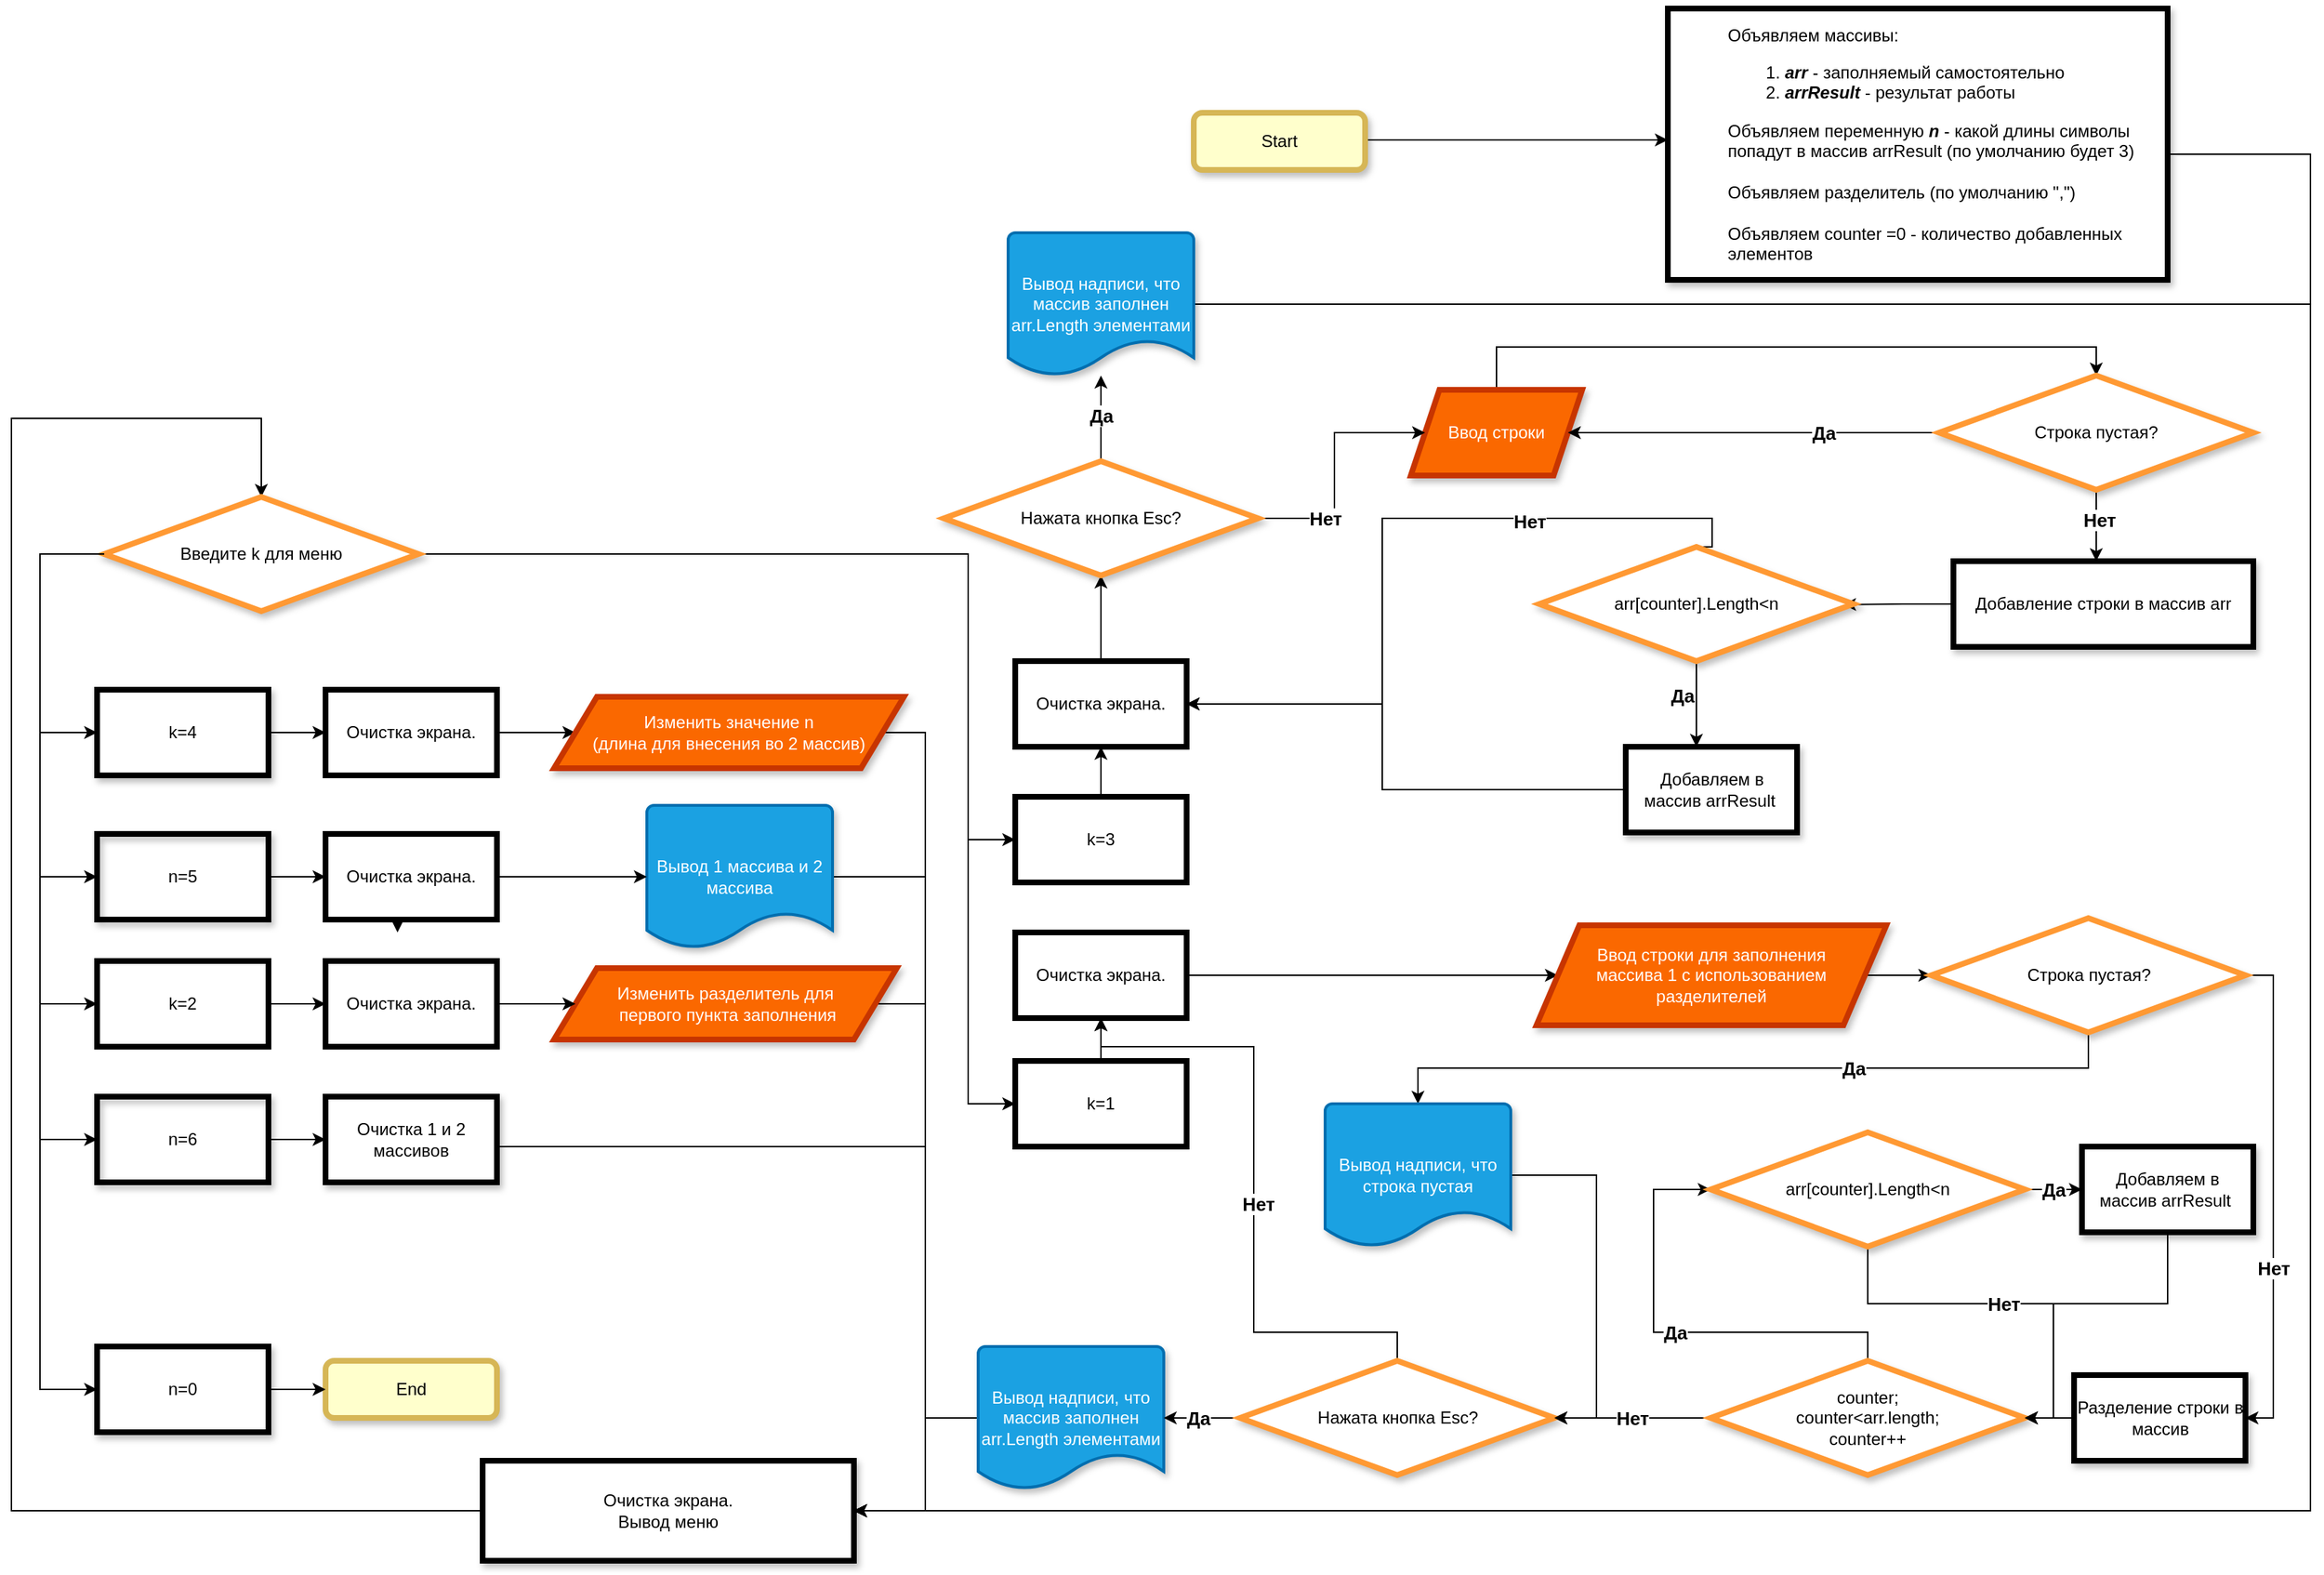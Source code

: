 <mxfile version="20.8.5" type="device"><diagram id="C5RBs43oDa-KdzZeNtuy" name="Page-1"><mxGraphModel dx="1010" dy="550" grid="1" gridSize="10" guides="1" tooltips="1" connect="1" arrows="1" fold="1" page="1" pageScale="1" pageWidth="827" pageHeight="1169" math="0" shadow="0"><root><mxCell id="WIyWlLk6GJQsqaUBKTNV-0"/><mxCell id="WIyWlLk6GJQsqaUBKTNV-1" parent="WIyWlLk6GJQsqaUBKTNV-0"/><mxCell id="CUjbzXN2V9e7imrcz8yI-2" style="edgeStyle=orthogonalEdgeStyle;rounded=0;orthogonalLoop=1;jettySize=auto;html=1;shadow=0;" parent="WIyWlLk6GJQsqaUBKTNV-1" source="WIyWlLk6GJQsqaUBKTNV-3" target="CUjbzXN2V9e7imrcz8yI-1" edge="1"><mxGeometry relative="1" as="geometry"><Array as="points"><mxPoint x="1130" y="95"/><mxPoint x="1130" y="95"/></Array></mxGeometry></mxCell><mxCell id="WIyWlLk6GJQsqaUBKTNV-3" value="Start" style="rounded=1;whiteSpace=wrap;html=1;fontSize=12;glass=0;strokeWidth=4;shadow=1;fillColor=#FFFFCC;strokeColor=#d6b656;" parent="WIyWlLk6GJQsqaUBKTNV-1" vertex="1"><mxGeometry x="848" y="76" width="120" height="40" as="geometry"/></mxCell><mxCell id="CUjbzXN2V9e7imrcz8yI-0" value="End" style="rounded=1;whiteSpace=wrap;html=1;fontSize=12;glass=0;strokeWidth=4;shadow=1;fillColor=#FFFFCC;strokeColor=#d6b656;" parent="WIyWlLk6GJQsqaUBKTNV-1" vertex="1"><mxGeometry x="240" y="950" width="120" height="40" as="geometry"/></mxCell><mxCell id="CUjbzXN2V9e7imrcz8yI-35" style="edgeStyle=orthogonalEdgeStyle;rounded=0;orthogonalLoop=1;jettySize=auto;html=1;" parent="WIyWlLk6GJQsqaUBKTNV-1" source="CUjbzXN2V9e7imrcz8yI-42" target="CUjbzXN2V9e7imrcz8yI-6" edge="1"><mxGeometry relative="1" as="geometry"><Array as="points"><mxPoint x="20" y="1055"/><mxPoint x="20" y="290"/><mxPoint x="195" y="290"/></Array></mxGeometry></mxCell><mxCell id="CUjbzXN2V9e7imrcz8yI-43" style="edgeStyle=orthogonalEdgeStyle;rounded=0;orthogonalLoop=1;jettySize=auto;html=1;" parent="WIyWlLk6GJQsqaUBKTNV-1" source="CUjbzXN2V9e7imrcz8yI-1" target="CUjbzXN2V9e7imrcz8yI-42" edge="1"><mxGeometry relative="1" as="geometry"><Array as="points"><mxPoint x="1630" y="105"/><mxPoint x="1630" y="1055"/></Array></mxGeometry></mxCell><mxCell id="CUjbzXN2V9e7imrcz8yI-1" value="&lt;blockquote style=&quot;margin: 0 0 0 40px; border: none; padding: 0px;&quot;&gt;Объявляем массивы:&lt;/blockquote&gt;&lt;ol style=&quot;line-height: 120%;&quot;&gt;&lt;ol&gt;&lt;li&gt;&lt;span style=&quot;background-color: initial;&quot;&gt;&lt;b&gt;&lt;i&gt;arr &lt;/i&gt;&lt;/b&gt;- заполняемый самостоятельно&lt;/span&gt;&lt;/li&gt;&lt;li&gt;&lt;span style=&quot;background-color: initial;&quot;&gt;&lt;b&gt;&lt;i&gt;arrResult &lt;/i&gt;&lt;/b&gt;- результат работы&lt;/span&gt;&lt;/li&gt;&lt;/ol&gt;&lt;/ol&gt;&lt;blockquote style=&quot;margin: 0 0 0 40px; border: none; padding: 0px;&quot;&gt;&lt;div style=&quot;line-height: 120%;&quot;&gt;Объявляем переменную &lt;b&gt;&lt;i&gt;n&lt;/i&gt;&lt;/b&gt; - какой длины символы попадут в массив arrResult (по умолчанию будет 3)&lt;/div&gt;&lt;div style=&quot;line-height: 120%;&quot;&gt;&lt;br&gt;&lt;/div&gt;&lt;div style=&quot;line-height: 120%;&quot;&gt;Объявляем разделитель (по умолчанию &quot;,&quot;)&lt;/div&gt;&lt;/blockquote&gt;" style="rounded=0;whiteSpace=wrap;html=1;strokeWidth=4;fillColor=default;align=left;" parent="WIyWlLk6GJQsqaUBKTNV-1" vertex="1"><mxGeometry x="1180" y="10" width="320" height="180" as="geometry"/></mxCell><mxCell id="CUjbzXN2V9e7imrcz8yI-18" style="edgeStyle=orthogonalEdgeStyle;rounded=0;orthogonalLoop=1;jettySize=auto;html=1;exitX=1;exitY=0.5;exitDx=0;exitDy=0;" parent="WIyWlLk6GJQsqaUBKTNV-1" source="CUjbzXN2V9e7imrcz8yI-6" target="CUjbzXN2V9e7imrcz8yI-8" edge="1"><mxGeometry relative="1" as="geometry"><Array as="points"><mxPoint x="690" y="385"/><mxPoint x="690" y="770"/></Array></mxGeometry></mxCell><mxCell id="CUjbzXN2V9e7imrcz8yI-19" style="edgeStyle=orthogonalEdgeStyle;rounded=0;orthogonalLoop=1;jettySize=auto;html=1;exitX=0;exitY=0.5;exitDx=0;exitDy=0;" parent="WIyWlLk6GJQsqaUBKTNV-1" source="CUjbzXN2V9e7imrcz8yI-6" target="CUjbzXN2V9e7imrcz8yI-9" edge="1"><mxGeometry relative="1" as="geometry"><Array as="points"><mxPoint x="40" y="385"/><mxPoint x="40" y="700"/></Array></mxGeometry></mxCell><mxCell id="CUjbzXN2V9e7imrcz8yI-20" style="edgeStyle=orthogonalEdgeStyle;rounded=0;orthogonalLoop=1;jettySize=auto;html=1;exitX=1;exitY=0.5;exitDx=0;exitDy=0;" parent="WIyWlLk6GJQsqaUBKTNV-1" source="CUjbzXN2V9e7imrcz8yI-6" target="CUjbzXN2V9e7imrcz8yI-10" edge="1"><mxGeometry relative="1" as="geometry"><Array as="points"><mxPoint x="690" y="385"/><mxPoint x="690" y="585"/></Array></mxGeometry></mxCell><mxCell id="CUjbzXN2V9e7imrcz8yI-21" style="rounded=0;orthogonalLoop=1;jettySize=auto;html=1;exitX=0;exitY=0.5;exitDx=0;exitDy=0;edgeStyle=orthogonalEdgeStyle;" parent="WIyWlLk6GJQsqaUBKTNV-1" source="CUjbzXN2V9e7imrcz8yI-6" target="CUjbzXN2V9e7imrcz8yI-17" edge="1"><mxGeometry relative="1" as="geometry"><Array as="points"><mxPoint x="40" y="385"/><mxPoint x="40" y="510"/></Array></mxGeometry></mxCell><mxCell id="CUjbzXN2V9e7imrcz8yI-22" style="edgeStyle=orthogonalEdgeStyle;rounded=0;orthogonalLoop=1;jettySize=auto;html=1;" parent="WIyWlLk6GJQsqaUBKTNV-1" source="CUjbzXN2V9e7imrcz8yI-6" target="CUjbzXN2V9e7imrcz8yI-11" edge="1"><mxGeometry relative="1" as="geometry"><Array as="points"><mxPoint x="40" y="385"/><mxPoint x="40" y="970"/></Array></mxGeometry></mxCell><mxCell id="CUjbzXN2V9e7imrcz8yI-24" style="rounded=0;orthogonalLoop=1;jettySize=auto;html=1;exitX=0;exitY=0.5;exitDx=0;exitDy=0;edgeStyle=orthogonalEdgeStyle;" parent="WIyWlLk6GJQsqaUBKTNV-1" source="CUjbzXN2V9e7imrcz8yI-6" target="CUjbzXN2V9e7imrcz8yI-23" edge="1"><mxGeometry relative="1" as="geometry"><Array as="points"><mxPoint x="40" y="385"/><mxPoint x="40" y="611"/></Array></mxGeometry></mxCell><mxCell id="CUjbzXN2V9e7imrcz8yI-6" value="Введите k для меню" style="rhombus;whiteSpace=wrap;html=1;strokeWidth=4;fillColor=default;strokeColor=#FF9933;shadow=1;" parent="WIyWlLk6GJQsqaUBKTNV-1" vertex="1"><mxGeometry x="85" y="345" width="220" height="80" as="geometry"/></mxCell><mxCell id="CUjbzXN2V9e7imrcz8yI-54" style="edgeStyle=orthogonalEdgeStyle;rounded=0;orthogonalLoop=1;jettySize=auto;html=1;" parent="WIyWlLk6GJQsqaUBKTNV-1" source="CUjbzXN2V9e7imrcz8yI-8" target="CUjbzXN2V9e7imrcz8yI-53" edge="1"><mxGeometry relative="1" as="geometry"><Array as="points"><mxPoint x="783" y="730"/><mxPoint x="783" y="730"/></Array></mxGeometry></mxCell><mxCell id="CUjbzXN2V9e7imrcz8yI-8" value="k=1" style="rounded=0;whiteSpace=wrap;html=1;strokeWidth=4;fillColor=none;" parent="WIyWlLk6GJQsqaUBKTNV-1" vertex="1"><mxGeometry x="723" y="740" width="120" height="60" as="geometry"/></mxCell><mxCell id="CUjbzXN2V9e7imrcz8yI-51" style="edgeStyle=orthogonalEdgeStyle;rounded=0;orthogonalLoop=1;jettySize=auto;html=1;" parent="WIyWlLk6GJQsqaUBKTNV-1" source="CUjbzXN2V9e7imrcz8yI-9" target="CUjbzXN2V9e7imrcz8yI-50" edge="1"><mxGeometry relative="1" as="geometry"/></mxCell><mxCell id="CUjbzXN2V9e7imrcz8yI-9" value="k=2" style="rounded=0;whiteSpace=wrap;html=1;strokeWidth=4;fillColor=none;" parent="WIyWlLk6GJQsqaUBKTNV-1" vertex="1"><mxGeometry x="80" y="670" width="120" height="60" as="geometry"/></mxCell><mxCell id="CUjbzXN2V9e7imrcz8yI-72" style="edgeStyle=orthogonalEdgeStyle;rounded=0;orthogonalLoop=1;jettySize=auto;html=1;" parent="WIyWlLk6GJQsqaUBKTNV-1" source="CUjbzXN2V9e7imrcz8yI-10" target="CUjbzXN2V9e7imrcz8yI-71" edge="1"><mxGeometry relative="1" as="geometry"/></mxCell><mxCell id="CUjbzXN2V9e7imrcz8yI-10" value="k=3" style="rounded=0;whiteSpace=wrap;html=1;strokeWidth=4;fillColor=none;" parent="WIyWlLk6GJQsqaUBKTNV-1" vertex="1"><mxGeometry x="723" y="555" width="120" height="60" as="geometry"/></mxCell><mxCell id="CUjbzXN2V9e7imrcz8yI-13" style="edgeStyle=orthogonalEdgeStyle;rounded=0;orthogonalLoop=1;jettySize=auto;html=1;" parent="WIyWlLk6GJQsqaUBKTNV-1" source="CUjbzXN2V9e7imrcz8yI-11" target="CUjbzXN2V9e7imrcz8yI-0" edge="1"><mxGeometry relative="1" as="geometry"/></mxCell><mxCell id="CUjbzXN2V9e7imrcz8yI-11" value="n=0" style="rounded=0;whiteSpace=wrap;html=1;strokeWidth=4;fillColor=default;shadow=1;" parent="WIyWlLk6GJQsqaUBKTNV-1" vertex="1"><mxGeometry x="80" y="940" width="120" height="60" as="geometry"/></mxCell><mxCell id="CUjbzXN2V9e7imrcz8yI-44" style="rounded=0;orthogonalLoop=1;jettySize=auto;html=1;edgeStyle=orthogonalEdgeStyle;" parent="WIyWlLk6GJQsqaUBKTNV-1" source="CUjbzXN2V9e7imrcz8yI-45" target="CUjbzXN2V9e7imrcz8yI-31" edge="1"><mxGeometry relative="1" as="geometry"><mxPoint x="340" y="895" as="sourcePoint"/></mxGeometry></mxCell><mxCell id="CUjbzXN2V9e7imrcz8yI-46" style="edgeStyle=orthogonalEdgeStyle;rounded=0;orthogonalLoop=1;jettySize=auto;html=1;" parent="WIyWlLk6GJQsqaUBKTNV-1" source="CUjbzXN2V9e7imrcz8yI-17" target="CUjbzXN2V9e7imrcz8yI-45" edge="1"><mxGeometry relative="1" as="geometry"/></mxCell><mxCell id="CUjbzXN2V9e7imrcz8yI-17" value="k=4" style="rounded=0;whiteSpace=wrap;html=1;strokeWidth=4;fillColor=default;shadow=1;" parent="WIyWlLk6GJQsqaUBKTNV-1" vertex="1"><mxGeometry x="80" y="480" width="120" height="60" as="geometry"/></mxCell><mxCell id="CUjbzXN2V9e7imrcz8yI-48" style="rounded=0;orthogonalLoop=1;jettySize=auto;html=1;edgeStyle=orthogonalEdgeStyle;" parent="WIyWlLk6GJQsqaUBKTNV-1" source="CUjbzXN2V9e7imrcz8yI-23" target="CUjbzXN2V9e7imrcz8yI-47" edge="1"><mxGeometry relative="1" as="geometry"><mxPoint x="80" y="975" as="sourcePoint"/></mxGeometry></mxCell><mxCell id="CUjbzXN2V9e7imrcz8yI-23" value="n=5" style="rounded=0;whiteSpace=wrap;html=1;strokeWidth=4;fillColor=none;shadow=1;" parent="WIyWlLk6GJQsqaUBKTNV-1" vertex="1"><mxGeometry x="80" y="581" width="120" height="60" as="geometry"/></mxCell><mxCell id="CUjbzXN2V9e7imrcz8yI-92" style="edgeStyle=orthogonalEdgeStyle;rounded=0;orthogonalLoop=1;jettySize=auto;html=1;" parent="WIyWlLk6GJQsqaUBKTNV-1" source="CUjbzXN2V9e7imrcz8yI-27" target="CUjbzXN2V9e7imrcz8yI-42" edge="1"><mxGeometry relative="1" as="geometry"><Array as="points"><mxPoint x="660" y="611"/><mxPoint x="660" y="1055"/></Array></mxGeometry></mxCell><mxCell id="CUjbzXN2V9e7imrcz8yI-27" value="Вывод 1 массива и 2 массива" style="strokeWidth=2;html=1;shape=mxgraph.flowchart.document2;whiteSpace=wrap;size=0.25;fillColor=#1ba1e2;fontColor=#ffffff;strokeColor=#006EAF;shadow=1;" parent="WIyWlLk6GJQsqaUBKTNV-1" vertex="1"><mxGeometry x="465" y="561" width="130" height="100" as="geometry"/></mxCell><mxCell id="CUjbzXN2V9e7imrcz8yI-33" style="rounded=0;orthogonalLoop=1;jettySize=auto;html=1;edgeStyle=orthogonalEdgeStyle;" parent="WIyWlLk6GJQsqaUBKTNV-1" source="CUjbzXN2V9e7imrcz8yI-31" target="CUjbzXN2V9e7imrcz8yI-42" edge="1"><mxGeometry relative="1" as="geometry"><Array as="points"><mxPoint x="660" y="510"/><mxPoint x="660" y="1055"/></Array></mxGeometry></mxCell><mxCell id="CUjbzXN2V9e7imrcz8yI-96" style="edgeStyle=orthogonalEdgeStyle;rounded=0;orthogonalLoop=1;jettySize=auto;html=1;" parent="WIyWlLk6GJQsqaUBKTNV-1" source="CUjbzXN2V9e7imrcz8yI-36" target="CUjbzXN2V9e7imrcz8yI-42" edge="1"><mxGeometry relative="1" as="geometry"><Array as="points"><mxPoint x="660" y="700"/><mxPoint x="660" y="1055"/></Array></mxGeometry></mxCell><mxCell id="CUjbzXN2V9e7imrcz8yI-36" value="Изменить разделитель для&lt;br&gt;&amp;nbsp;первого пункта заполнения" style="shape=parallelogram;perimeter=parallelogramPerimeter;whiteSpace=wrap;html=1;fixedSize=1;strokeWidth=4;fillColor=#fa6800;size=30;fontColor=#FFFFFF;strokeColor=#C73500;shadow=1;" parent="WIyWlLk6GJQsqaUBKTNV-1" vertex="1"><mxGeometry x="400" y="675" width="240" height="50" as="geometry"/></mxCell><mxCell id="CUjbzXN2V9e7imrcz8yI-42" value="Очистка экрана.&lt;br&gt;Вывод меню" style="rounded=0;whiteSpace=wrap;html=1;strokeWidth=4;fillColor=default;shadow=1;" parent="WIyWlLk6GJQsqaUBKTNV-1" vertex="1"><mxGeometry x="350" y="1020" width="260" height="70" as="geometry"/></mxCell><mxCell id="CUjbzXN2V9e7imrcz8yI-45" value="Очистка экрана." style="rounded=0;whiteSpace=wrap;html=1;strokeWidth=4;fillColor=none;" parent="WIyWlLk6GJQsqaUBKTNV-1" vertex="1"><mxGeometry x="240" y="480" width="120" height="60" as="geometry"/></mxCell><mxCell id="CUjbzXN2V9e7imrcz8yI-49" style="edgeStyle=orthogonalEdgeStyle;rounded=0;orthogonalLoop=1;jettySize=auto;html=1;" parent="WIyWlLk6GJQsqaUBKTNV-1" source="CUjbzXN2V9e7imrcz8yI-47" target="CUjbzXN2V9e7imrcz8yI-27" edge="1"><mxGeometry relative="1" as="geometry"/></mxCell><mxCell id="0k35xO1N79B6ZX85Y_Y8-1" style="edgeStyle=orthogonalEdgeStyle;rounded=0;orthogonalLoop=1;jettySize=auto;html=1;exitX=0.25;exitY=1;exitDx=0;exitDy=0;" parent="WIyWlLk6GJQsqaUBKTNV-1" source="CUjbzXN2V9e7imrcz8yI-47" edge="1"><mxGeometry relative="1" as="geometry"><mxPoint x="290.381" y="650" as="targetPoint"/></mxGeometry></mxCell><mxCell id="CUjbzXN2V9e7imrcz8yI-47" value="Очистка экрана." style="rounded=0;whiteSpace=wrap;html=1;strokeWidth=4;fillColor=none;" parent="WIyWlLk6GJQsqaUBKTNV-1" vertex="1"><mxGeometry x="240" y="581" width="120" height="60" as="geometry"/></mxCell><mxCell id="CUjbzXN2V9e7imrcz8yI-52" style="edgeStyle=orthogonalEdgeStyle;rounded=0;orthogonalLoop=1;jettySize=auto;html=1;" parent="WIyWlLk6GJQsqaUBKTNV-1" source="CUjbzXN2V9e7imrcz8yI-50" target="CUjbzXN2V9e7imrcz8yI-36" edge="1"><mxGeometry relative="1" as="geometry"/></mxCell><mxCell id="CUjbzXN2V9e7imrcz8yI-50" value="Очистка экрана." style="rounded=0;whiteSpace=wrap;html=1;strokeWidth=4;fillColor=none;" parent="WIyWlLk6GJQsqaUBKTNV-1" vertex="1"><mxGeometry x="240" y="670" width="120" height="60" as="geometry"/></mxCell><mxCell id="CUjbzXN2V9e7imrcz8yI-56" style="edgeStyle=orthogonalEdgeStyle;rounded=0;orthogonalLoop=1;jettySize=auto;html=1;" parent="WIyWlLk6GJQsqaUBKTNV-1" source="CUjbzXN2V9e7imrcz8yI-53" target="CUjbzXN2V9e7imrcz8yI-55" edge="1"><mxGeometry relative="1" as="geometry"/></mxCell><mxCell id="CUjbzXN2V9e7imrcz8yI-53" value="Очистка экрана." style="rounded=0;whiteSpace=wrap;html=1;strokeWidth=4;fillColor=none;" parent="WIyWlLk6GJQsqaUBKTNV-1" vertex="1"><mxGeometry x="723" y="650" width="120" height="60" as="geometry"/></mxCell><mxCell id="CUjbzXN2V9e7imrcz8yI-70" style="edgeStyle=orthogonalEdgeStyle;rounded=0;orthogonalLoop=1;jettySize=auto;html=1;" parent="WIyWlLk6GJQsqaUBKTNV-1" source="CUjbzXN2V9e7imrcz8yI-55" target="CUjbzXN2V9e7imrcz8yI-58" edge="1"><mxGeometry relative="1" as="geometry"/></mxCell><mxCell id="0k35xO1N79B6ZX85Y_Y8-26" style="edgeStyle=orthogonalEdgeStyle;rounded=0;orthogonalLoop=1;jettySize=auto;html=1;exitX=0;exitY=0.5;exitDx=0;exitDy=0;fontSize=13;" parent="WIyWlLk6GJQsqaUBKTNV-1" source="CUjbzXN2V9e7imrcz8yI-57" target="0k35xO1N79B6ZX85Y_Y8-23" edge="1"><mxGeometry relative="1" as="geometry"/></mxCell><mxCell id="CUjbzXN2V9e7imrcz8yI-57" value="Разделение строки в массив" style="rounded=0;whiteSpace=wrap;html=1;strokeWidth=4;fillColor=default;shadow=1;" parent="WIyWlLk6GJQsqaUBKTNV-1" vertex="1"><mxGeometry x="1464.5" y="960" width="120" height="60" as="geometry"/></mxCell><mxCell id="CUjbzXN2V9e7imrcz8yI-61" style="rounded=0;orthogonalLoop=1;jettySize=auto;html=1;exitX=0.5;exitY=1;exitDx=0;exitDy=0;edgeStyle=orthogonalEdgeStyle;" parent="WIyWlLk6GJQsqaUBKTNV-1" source="CUjbzXN2V9e7imrcz8yI-58" target="CUjbzXN2V9e7imrcz8yI-60" edge="1"><mxGeometry relative="1" as="geometry"/></mxCell><mxCell id="CUjbzXN2V9e7imrcz8yI-62" value="Да" style="edgeLabel;html=1;align=center;verticalAlign=middle;resizable=0;points=[];fontStyle=1;fontSize=13;" parent="CUjbzXN2V9e7imrcz8yI-61" vertex="1" connectable="0"><mxGeometry x="-0.321" relative="1" as="geometry"><mxPoint x="-13" as="offset"/></mxGeometry></mxCell><mxCell id="CUjbzXN2V9e7imrcz8yI-63" style="rounded=0;orthogonalLoop=1;jettySize=auto;html=1;exitX=1;exitY=0.5;exitDx=0;exitDy=0;edgeStyle=orthogonalEdgeStyle;" parent="WIyWlLk6GJQsqaUBKTNV-1" source="CUjbzXN2V9e7imrcz8yI-58" target="CUjbzXN2V9e7imrcz8yI-57" edge="1"><mxGeometry relative="1" as="geometry"><Array as="points"><mxPoint x="1604" y="680"/><mxPoint x="1604" y="990"/></Array></mxGeometry></mxCell><mxCell id="CUjbzXN2V9e7imrcz8yI-65" value="Нет" style="edgeLabel;html=1;align=center;verticalAlign=middle;resizable=0;points=[];fontStyle=1;fontSize=13;" parent="CUjbzXN2V9e7imrcz8yI-63" vertex="1" connectable="0"><mxGeometry x="0.287" relative="1" as="geometry"><mxPoint as="offset"/></mxGeometry></mxCell><mxCell id="CUjbzXN2V9e7imrcz8yI-58" value="Строка пустая?" style="rhombus;whiteSpace=wrap;html=1;strokeWidth=4;fillColor=default;strokeColor=#FF9933;shadow=1;" parent="WIyWlLk6GJQsqaUBKTNV-1" vertex="1"><mxGeometry x="1364.5" y="640" width="220" height="80" as="geometry"/></mxCell><mxCell id="0k35xO1N79B6ZX85Y_Y8-19" style="edgeStyle=orthogonalEdgeStyle;rounded=0;orthogonalLoop=1;jettySize=auto;html=1;fontSize=13;" parent="WIyWlLk6GJQsqaUBKTNV-1" source="CUjbzXN2V9e7imrcz8yI-60" target="0k35xO1N79B6ZX85Y_Y8-17" edge="1"><mxGeometry relative="1" as="geometry"><Array as="points"><mxPoint x="1130" y="820"/><mxPoint x="1130" y="990"/></Array></mxGeometry></mxCell><mxCell id="CUjbzXN2V9e7imrcz8yI-60" value="Вывод надписи, что строка пустая" style="strokeWidth=2;html=1;shape=mxgraph.flowchart.document2;whiteSpace=wrap;size=0.25;fillColor=#1ba1e2;fontColor=#ffffff;strokeColor=#006EAF;shadow=1;" parent="WIyWlLk6GJQsqaUBKTNV-1" vertex="1"><mxGeometry x="940" y="770" width="130" height="100" as="geometry"/></mxCell><mxCell id="CUjbzXN2V9e7imrcz8yI-68" style="edgeStyle=orthogonalEdgeStyle;rounded=0;orthogonalLoop=1;jettySize=auto;html=1;" parent="WIyWlLk6GJQsqaUBKTNV-1" source="CUjbzXN2V9e7imrcz8yI-66" target="CUjbzXN2V9e7imrcz8yI-42" edge="1"><mxGeometry relative="1" as="geometry"><Array as="points"><mxPoint x="660" y="990"/><mxPoint x="660" y="1055"/></Array></mxGeometry></mxCell><mxCell id="CUjbzXN2V9e7imrcz8yI-66" value="Вывод надписи, что массив заполнен arr.Length элементами" style="strokeWidth=2;html=1;shape=mxgraph.flowchart.document2;whiteSpace=wrap;size=0.25;fillColor=#1ba1e2;fontColor=#ffffff;strokeColor=#006EAF;shadow=1;" parent="WIyWlLk6GJQsqaUBKTNV-1" vertex="1"><mxGeometry x="697" y="940" width="130" height="100" as="geometry"/></mxCell><mxCell id="CUjbzXN2V9e7imrcz8yI-80" style="edgeStyle=orthogonalEdgeStyle;rounded=0;orthogonalLoop=1;jettySize=auto;html=1;" parent="WIyWlLk6GJQsqaUBKTNV-1" source="CUjbzXN2V9e7imrcz8yI-71" target="CUjbzXN2V9e7imrcz8yI-77" edge="1"><mxGeometry relative="1" as="geometry"/></mxCell><mxCell id="CUjbzXN2V9e7imrcz8yI-71" value="Очистка экрана." style="rounded=0;whiteSpace=wrap;html=1;strokeWidth=4;fillColor=none;" parent="WIyWlLk6GJQsqaUBKTNV-1" vertex="1"><mxGeometry x="723" y="460" width="120" height="60" as="geometry"/></mxCell><mxCell id="CUjbzXN2V9e7imrcz8yI-78" style="edgeStyle=orthogonalEdgeStyle;rounded=0;orthogonalLoop=1;jettySize=auto;html=1;exitX=0.5;exitY=0;exitDx=0;exitDy=0;" parent="WIyWlLk6GJQsqaUBKTNV-1" source="CUjbzXN2V9e7imrcz8yI-75" target="CUjbzXN2V9e7imrcz8yI-76" edge="1"><mxGeometry relative="1" as="geometry"><Array as="points"><mxPoint x="1060" y="240"/><mxPoint x="1480" y="240"/></Array></mxGeometry></mxCell><mxCell id="CUjbzXN2V9e7imrcz8yI-75" value="Ввод строки" style="shape=parallelogram;perimeter=parallelogramPerimeter;whiteSpace=wrap;html=1;fixedSize=1;strokeWidth=4;fillColor=#fa6800;fontColor=#FFFFFF;strokeColor=#C73500;shadow=1;" parent="WIyWlLk6GJQsqaUBKTNV-1" vertex="1"><mxGeometry x="1000" y="270" width="120" height="60" as="geometry"/></mxCell><mxCell id="CUjbzXN2V9e7imrcz8yI-86" style="edgeStyle=orthogonalEdgeStyle;rounded=0;orthogonalLoop=1;jettySize=auto;html=1;exitX=0.5;exitY=1;exitDx=0;exitDy=0;" parent="WIyWlLk6GJQsqaUBKTNV-1" source="CUjbzXN2V9e7imrcz8yI-76" target="CUjbzXN2V9e7imrcz8yI-84" edge="1"><mxGeometry relative="1" as="geometry"><Array as="points"><mxPoint x="1480" y="400"/><mxPoint x="1480" y="490"/></Array></mxGeometry></mxCell><mxCell id="CUjbzXN2V9e7imrcz8yI-89" value="Нет" style="edgeLabel;html=1;align=center;verticalAlign=middle;resizable=0;points=[];fontStyle=1;fontSize=13;" parent="CUjbzXN2V9e7imrcz8yI-86" vertex="1" connectable="0"><mxGeometry x="-0.164" y="2" relative="1" as="geometry"><mxPoint as="offset"/></mxGeometry></mxCell><mxCell id="CUjbzXN2V9e7imrcz8yI-87" style="edgeStyle=orthogonalEdgeStyle;rounded=0;orthogonalLoop=1;jettySize=auto;html=1;exitX=0;exitY=0.5;exitDx=0;exitDy=0;" parent="WIyWlLk6GJQsqaUBKTNV-1" source="CUjbzXN2V9e7imrcz8yI-76" target="CUjbzXN2V9e7imrcz8yI-75" edge="1"><mxGeometry relative="1" as="geometry"><Array as="points"><mxPoint x="1230" y="300"/><mxPoint x="1230" y="300"/></Array></mxGeometry></mxCell><mxCell id="CUjbzXN2V9e7imrcz8yI-88" value="Да" style="edgeLabel;html=1;align=center;verticalAlign=middle;resizable=0;points=[];fontStyle=1;fontSize=13;" parent="CUjbzXN2V9e7imrcz8yI-87" vertex="1" connectable="0"><mxGeometry x="-0.452" y="3" relative="1" as="geometry"><mxPoint x="-10" y="-3" as="offset"/></mxGeometry></mxCell><mxCell id="CUjbzXN2V9e7imrcz8yI-76" value="Строка пустая?" style="rhombus;whiteSpace=wrap;html=1;strokeWidth=4;fillColor=default;strokeColor=#FF9933;shadow=1;" parent="WIyWlLk6GJQsqaUBKTNV-1" vertex="1"><mxGeometry x="1370" y="260" width="220" height="80" as="geometry"/></mxCell><mxCell id="CUjbzXN2V9e7imrcz8yI-79" style="edgeStyle=orthogonalEdgeStyle;rounded=0;orthogonalLoop=1;jettySize=auto;html=1;exitX=1;exitY=0.5;exitDx=0;exitDy=0;" parent="WIyWlLk6GJQsqaUBKTNV-1" source="CUjbzXN2V9e7imrcz8yI-77" target="CUjbzXN2V9e7imrcz8yI-75" edge="1"><mxGeometry relative="1" as="geometry"/></mxCell><mxCell id="CUjbzXN2V9e7imrcz8yI-90" value="Нет" style="edgeLabel;html=1;align=center;verticalAlign=middle;resizable=0;points=[];fontStyle=1;fontSize=13;" parent="CUjbzXN2V9e7imrcz8yI-79" vertex="1" connectable="0"><mxGeometry x="-0.422" y="1" relative="1" as="geometry"><mxPoint x="-4" y="1" as="offset"/></mxGeometry></mxCell><mxCell id="CUjbzXN2V9e7imrcz8yI-82" style="edgeStyle=orthogonalEdgeStyle;rounded=0;orthogonalLoop=1;jettySize=auto;html=1;exitX=0.5;exitY=0;exitDx=0;exitDy=0;" parent="WIyWlLk6GJQsqaUBKTNV-1" source="CUjbzXN2V9e7imrcz8yI-77" target="CUjbzXN2V9e7imrcz8yI-81" edge="1"><mxGeometry relative="1" as="geometry"/></mxCell><mxCell id="CUjbzXN2V9e7imrcz8yI-91" value="Да" style="edgeLabel;html=1;align=center;verticalAlign=middle;resizable=0;points=[];fontStyle=1;fontSize=13;" parent="CUjbzXN2V9e7imrcz8yI-82" vertex="1" connectable="0"><mxGeometry x="-0.759" y="-1" relative="1" as="geometry"><mxPoint x="-1" y="-25" as="offset"/></mxGeometry></mxCell><mxCell id="CUjbzXN2V9e7imrcz8yI-77" value="Нажата кнопка Esc?" style="rhombus;whiteSpace=wrap;html=1;strokeWidth=4;fillColor=default;strokeColor=#FF9933;shadow=1;" parent="WIyWlLk6GJQsqaUBKTNV-1" vertex="1"><mxGeometry x="673" y="320" width="220" height="80" as="geometry"/></mxCell><mxCell id="CUjbzXN2V9e7imrcz8yI-83" style="edgeStyle=orthogonalEdgeStyle;rounded=0;orthogonalLoop=1;jettySize=auto;html=1;exitX=1;exitY=0.5;exitDx=0;exitDy=0;exitPerimeter=0;" parent="WIyWlLk6GJQsqaUBKTNV-1" source="CUjbzXN2V9e7imrcz8yI-81" target="CUjbzXN2V9e7imrcz8yI-42" edge="1"><mxGeometry relative="1" as="geometry"><Array as="points"><mxPoint x="1630" y="210"/><mxPoint x="1630" y="1055"/></Array></mxGeometry></mxCell><mxCell id="CUjbzXN2V9e7imrcz8yI-81" value="Вывод надписи, что массив заполнен arr.Length элементами" style="strokeWidth=2;html=1;shape=mxgraph.flowchart.document2;whiteSpace=wrap;size=0.25;fillColor=#1ba1e2;fontColor=#ffffff;strokeColor=#006EAF;shadow=1;" parent="WIyWlLk6GJQsqaUBKTNV-1" vertex="1"><mxGeometry x="718" y="160" width="130" height="100" as="geometry"/></mxCell><mxCell id="LKC-RfOK0ja43fyBE3PI-0" style="edgeStyle=orthogonalEdgeStyle;rounded=0;orthogonalLoop=1;jettySize=auto;html=1;exitX=0;exitY=0.5;exitDx=0;exitDy=0;entryX=0.967;entryY=0.505;entryDx=0;entryDy=0;entryPerimeter=0;" edge="1" parent="WIyWlLk6GJQsqaUBKTNV-1" source="CUjbzXN2V9e7imrcz8yI-84" target="0k35xO1N79B6ZX85Y_Y8-4"><mxGeometry relative="1" as="geometry"/></mxCell><mxCell id="CUjbzXN2V9e7imrcz8yI-84" value="Добавление строки в массив arr" style="rounded=0;whiteSpace=wrap;html=1;strokeWidth=4;fillColor=default;shadow=1;" parent="WIyWlLk6GJQsqaUBKTNV-1" vertex="1"><mxGeometry x="1380" y="390" width="210" height="60" as="geometry"/></mxCell><mxCell id="CUjbzXN2V9e7imrcz8yI-31" value="Изменить значение n &lt;br&gt;(длина для внесения во 2 массив)" style="shape=parallelogram;perimeter=parallelogramPerimeter;whiteSpace=wrap;html=1;fixedSize=1;strokeWidth=4;fillColor=#fa6800;size=30;fontColor=#FFFFFF;strokeColor=#C73500;shadow=1;" parent="WIyWlLk6GJQsqaUBKTNV-1" vertex="1"><mxGeometry x="400" y="485" width="245" height="50" as="geometry"/></mxCell><mxCell id="CUjbzXN2V9e7imrcz8yI-55" value="Ввод строки для заполнения &lt;br&gt;массива 1 с использованием &lt;br&gt;разделителей" style="shape=parallelogram;perimeter=parallelogramPerimeter;whiteSpace=wrap;html=1;fixedSize=1;strokeWidth=4;fillColor=#fa6800;size=30;fontColor=#FFFFFF;strokeColor=#C73500;shadow=1;" parent="WIyWlLk6GJQsqaUBKTNV-1" vertex="1"><mxGeometry x="1088" y="645" width="245" height="70" as="geometry"/></mxCell><mxCell id="CUjbzXN2V9e7imrcz8yI-97" value="&lt;blockquote style=&quot;margin: 0 0 0 40px; border: none; padding: 0px;&quot;&gt;Объявляем массивы:&lt;/blockquote&gt;&lt;ol style=&quot;line-height: 120%;&quot;&gt;&lt;ol&gt;&lt;li&gt;&lt;span style=&quot;background-color: initial;&quot;&gt;&lt;b&gt;&lt;i&gt;arr &lt;/i&gt;&lt;/b&gt;- заполняемый самостоятельно&lt;/span&gt;&lt;/li&gt;&lt;li&gt;&lt;span style=&quot;background-color: initial;&quot;&gt;&lt;b&gt;&lt;i&gt;arrResult &lt;/i&gt;&lt;/b&gt;- результат работы&lt;/span&gt;&lt;/li&gt;&lt;/ol&gt;&lt;/ol&gt;&lt;blockquote style=&quot;margin: 0 0 0 40px; border: none; padding: 0px;&quot;&gt;&lt;div style=&quot;line-height: 120%;&quot;&gt;Объявляем переменную &lt;b&gt;&lt;i&gt;n&lt;/i&gt;&lt;/b&gt; - какой длины символы попадут в массив arrResult (по умолчанию будет 3)&lt;/div&gt;&lt;div style=&quot;line-height: 120%;&quot;&gt;&lt;br&gt;&lt;/div&gt;&lt;div style=&quot;line-height: 120%;&quot;&gt;Объявляем разделитель (по умолчанию &quot;,&quot;)&lt;/div&gt;&lt;div style=&quot;line-height: 120%;&quot;&gt;&lt;br&gt;&lt;/div&gt;&lt;div style=&quot;line-height: 120%;&quot;&gt;Объявляем counter =0 - количество добавленных элементов&lt;/div&gt;&lt;/blockquote&gt;" style="rounded=0;whiteSpace=wrap;html=1;strokeWidth=4;fillColor=default;align=left;shadow=1;glass=0;" parent="WIyWlLk6GJQsqaUBKTNV-1" vertex="1"><mxGeometry x="1180" y="3" width="350" height="190" as="geometry"/></mxCell><mxCell id="CUjbzXN2V9e7imrcz8yI-115" style="edgeStyle=orthogonalEdgeStyle;rounded=0;sketch=0;orthogonalLoop=1;jettySize=auto;html=1;exitX=1;exitY=0.5;exitDx=0;exitDy=0;entryX=0;entryY=0.5;entryDx=0;entryDy=0;shadow=0;strokeColor=#000000;fontSize=13;fontColor=#FFFFFF;fillColor=#BC6C25;" parent="WIyWlLk6GJQsqaUBKTNV-1" source="CUjbzXN2V9e7imrcz8yI-112" target="CUjbzXN2V9e7imrcz8yI-114" edge="1"><mxGeometry relative="1" as="geometry"/></mxCell><mxCell id="CUjbzXN2V9e7imrcz8yI-112" value="n=6" style="rounded=0;whiteSpace=wrap;html=1;strokeWidth=4;fillColor=none;shadow=1;" parent="WIyWlLk6GJQsqaUBKTNV-1" vertex="1"><mxGeometry x="80" y="765" width="120" height="60" as="geometry"/></mxCell><mxCell id="CUjbzXN2V9e7imrcz8yI-113" style="rounded=0;orthogonalLoop=1;jettySize=auto;html=1;entryX=0;entryY=0.5;entryDx=0;entryDy=0;edgeStyle=orthogonalEdgeStyle;exitX=0;exitY=0.5;exitDx=0;exitDy=0;" parent="WIyWlLk6GJQsqaUBKTNV-1" source="CUjbzXN2V9e7imrcz8yI-6" target="CUjbzXN2V9e7imrcz8yI-112" edge="1"><mxGeometry relative="1" as="geometry"><mxPoint x="80" y="380" as="sourcePoint"/><mxPoint x="95.0" y="621.091" as="targetPoint"/><Array as="points"><mxPoint x="40" y="385"/><mxPoint x="40" y="795"/></Array></mxGeometry></mxCell><mxCell id="CUjbzXN2V9e7imrcz8yI-116" style="edgeStyle=orthogonalEdgeStyle;rounded=0;sketch=0;orthogonalLoop=1;jettySize=auto;html=1;exitX=1;exitY=0.5;exitDx=0;exitDy=0;shadow=0;strokeColor=#000000;fontSize=13;fontColor=#FFFFFF;fillColor=#BC6C25;" parent="WIyWlLk6GJQsqaUBKTNV-1" source="CUjbzXN2V9e7imrcz8yI-114" target="CUjbzXN2V9e7imrcz8yI-42" edge="1"><mxGeometry relative="1" as="geometry"><Array as="points"><mxPoint x="360" y="800"/><mxPoint x="660" y="800"/><mxPoint x="660" y="1055"/></Array></mxGeometry></mxCell><mxCell id="CUjbzXN2V9e7imrcz8yI-114" value="Очистка 1 и 2 массивов" style="rounded=0;whiteSpace=wrap;html=1;strokeWidth=4;fillColor=default;shadow=1;" parent="WIyWlLk6GJQsqaUBKTNV-1" vertex="1"><mxGeometry x="240" y="765" width="120" height="60" as="geometry"/></mxCell><mxCell id="0k35xO1N79B6ZX85Y_Y8-15" style="edgeStyle=orthogonalEdgeStyle;rounded=0;orthogonalLoop=1;jettySize=auto;html=1;exitX=0.5;exitY=0;exitDx=0;exitDy=0;fontSize=13;" parent="WIyWlLk6GJQsqaUBKTNV-1" source="0k35xO1N79B6ZX85Y_Y8-4" target="CUjbzXN2V9e7imrcz8yI-71" edge="1"><mxGeometry relative="1" as="geometry"><Array as="points"><mxPoint x="1211" y="360"/><mxPoint x="980" y="360"/><mxPoint x="980" y="490"/></Array><mxPoint x="1210.5" y="380" as="sourcePoint"/></mxGeometry></mxCell><mxCell id="0k35xO1N79B6ZX85Y_Y8-16" value="Нет" style="edgeLabel;html=1;align=center;verticalAlign=middle;resizable=0;points=[];fontSize=13;fontStyle=1" parent="0k35xO1N79B6ZX85Y_Y8-15" vertex="1" connectable="0"><mxGeometry x="-0.397" y="2" relative="1" as="geometry"><mxPoint as="offset"/></mxGeometry></mxCell><mxCell id="0k35xO1N79B6ZX85Y_Y8-8" style="edgeStyle=orthogonalEdgeStyle;rounded=0;orthogonalLoop=1;jettySize=auto;html=1;" parent="WIyWlLk6GJQsqaUBKTNV-1" source="0k35xO1N79B6ZX85Y_Y8-4" target="0k35xO1N79B6ZX85Y_Y8-6" edge="1"><mxGeometry relative="1" as="geometry"><Array as="points"><mxPoint x="1270" y="560"/><mxPoint x="1270" y="560"/></Array></mxGeometry></mxCell><mxCell id="0k35xO1N79B6ZX85Y_Y8-13" value="Да" style="edgeLabel;html=1;align=center;verticalAlign=middle;resizable=0;points=[];fontSize=13;fontStyle=1" parent="0k35xO1N79B6ZX85Y_Y8-8" vertex="1" connectable="0"><mxGeometry x="-0.275" y="-2" relative="1" as="geometry"><mxPoint x="-8" y="2" as="offset"/></mxGeometry></mxCell><mxCell id="0k35xO1N79B6ZX85Y_Y8-4" value="arr[counter].Length&amp;lt;n" style="rhombus;whiteSpace=wrap;html=1;strokeWidth=4;fillColor=default;strokeColor=#FF9933;shadow=1;" parent="WIyWlLk6GJQsqaUBKTNV-1" vertex="1"><mxGeometry x="1090" y="380" width="220" height="80" as="geometry"/></mxCell><mxCell id="LKC-RfOK0ja43fyBE3PI-1" style="edgeStyle=orthogonalEdgeStyle;rounded=0;orthogonalLoop=1;jettySize=auto;html=1;entryX=1;entryY=0.5;entryDx=0;entryDy=0;" edge="1" parent="WIyWlLk6GJQsqaUBKTNV-1" source="0k35xO1N79B6ZX85Y_Y8-6" target="CUjbzXN2V9e7imrcz8yI-71"><mxGeometry relative="1" as="geometry"><Array as="points"><mxPoint x="980" y="550"/><mxPoint x="980" y="490"/></Array></mxGeometry></mxCell><mxCell id="0k35xO1N79B6ZX85Y_Y8-6" value="Добавляем в массив&amp;nbsp;&lt;span style=&quot;border-color: var(--border-color); text-align: left;&quot;&gt;&lt;span style=&quot;border-color: var(--border-color);&quot;&gt;arrResult&amp;nbsp;&lt;/span&gt;&lt;/span&gt;" style="rounded=0;whiteSpace=wrap;html=1;strokeWidth=4;fillColor=default;shadow=1;" parent="WIyWlLk6GJQsqaUBKTNV-1" vertex="1"><mxGeometry x="1150.5" y="520" width="120" height="60" as="geometry"/></mxCell><mxCell id="0k35xO1N79B6ZX85Y_Y8-18" style="edgeStyle=orthogonalEdgeStyle;rounded=0;orthogonalLoop=1;jettySize=auto;html=1;fontSize=13;" parent="WIyWlLk6GJQsqaUBKTNV-1" source="0k35xO1N79B6ZX85Y_Y8-17" target="CUjbzXN2V9e7imrcz8yI-66" edge="1"><mxGeometry relative="1" as="geometry"/></mxCell><mxCell id="0k35xO1N79B6ZX85Y_Y8-22" value="Да" style="edgeLabel;html=1;align=center;verticalAlign=middle;resizable=0;points=[];fontSize=13;fontStyle=1" parent="0k35xO1N79B6ZX85Y_Y8-18" vertex="1" connectable="0"><mxGeometry x="-0.213" y="-2" relative="1" as="geometry"><mxPoint x="-9" y="2" as="offset"/></mxGeometry></mxCell><mxCell id="0k35xO1N79B6ZX85Y_Y8-20" style="edgeStyle=orthogonalEdgeStyle;rounded=0;orthogonalLoop=1;jettySize=auto;html=1;exitX=0.5;exitY=0;exitDx=0;exitDy=0;fontSize=13;" parent="WIyWlLk6GJQsqaUBKTNV-1" source="0k35xO1N79B6ZX85Y_Y8-17" target="CUjbzXN2V9e7imrcz8yI-53" edge="1"><mxGeometry relative="1" as="geometry"><mxPoint x="960" y="740" as="targetPoint"/><Array as="points"><mxPoint x="991" y="930"/><mxPoint x="890" y="930"/><mxPoint x="890" y="730"/><mxPoint x="783" y="730"/></Array></mxGeometry></mxCell><mxCell id="0k35xO1N79B6ZX85Y_Y8-21" value="Нет" style="edgeLabel;html=1;align=center;verticalAlign=middle;resizable=0;points=[];fontSize=13;fontStyle=1" parent="0k35xO1N79B6ZX85Y_Y8-20" vertex="1" connectable="0"><mxGeometry x="-0.699" y="1" relative="1" as="geometry"><mxPoint x="-50" y="-91" as="offset"/></mxGeometry></mxCell><mxCell id="0k35xO1N79B6ZX85Y_Y8-17" value="Нажата кнопка Esc?" style="rhombus;whiteSpace=wrap;html=1;strokeWidth=4;fillColor=default;strokeColor=#FF9933;shadow=1;" parent="WIyWlLk6GJQsqaUBKTNV-1" vertex="1"><mxGeometry x="880.5" y="950" width="220" height="80" as="geometry"/></mxCell><mxCell id="0k35xO1N79B6ZX85Y_Y8-27" value="&lt;b&gt;Да&lt;/b&gt;" style="edgeStyle=orthogonalEdgeStyle;rounded=0;orthogonalLoop=1;jettySize=auto;html=1;entryX=0;entryY=0.5;entryDx=0;entryDy=0;fontSize=13;exitX=0.5;exitY=0;exitDx=0;exitDy=0;" parent="WIyWlLk6GJQsqaUBKTNV-1" source="0k35xO1N79B6ZX85Y_Y8-23" target="0k35xO1N79B6ZX85Y_Y8-24" edge="1"><mxGeometry relative="1" as="geometry"><Array as="points"><mxPoint x="1320" y="930"/><mxPoint x="1170" y="930"/><mxPoint x="1170" y="830"/></Array></mxGeometry></mxCell><mxCell id="0k35xO1N79B6ZX85Y_Y8-30" value="Нет" style="edgeStyle=orthogonalEdgeStyle;rounded=0;orthogonalLoop=1;jettySize=auto;html=1;fontSize=13;fontStyle=1" parent="WIyWlLk6GJQsqaUBKTNV-1" source="0k35xO1N79B6ZX85Y_Y8-23" target="0k35xO1N79B6ZX85Y_Y8-17" edge="1"><mxGeometry relative="1" as="geometry"/></mxCell><mxCell id="0k35xO1N79B6ZX85Y_Y8-23" value="counter; &lt;br&gt;counter&amp;lt;arr.length;&lt;br&gt;counter++" style="rhombus;whiteSpace=wrap;html=1;strokeWidth=4;fillColor=default;strokeColor=#FF9933;shadow=1;" parent="WIyWlLk6GJQsqaUBKTNV-1" vertex="1"><mxGeometry x="1210" y="950" width="220" height="80" as="geometry"/></mxCell><mxCell id="0k35xO1N79B6ZX85Y_Y8-28" value="&lt;b&gt;Да&lt;/b&gt;" style="edgeStyle=orthogonalEdgeStyle;rounded=0;orthogonalLoop=1;jettySize=auto;html=1;fontSize=13;" parent="WIyWlLk6GJQsqaUBKTNV-1" source="0k35xO1N79B6ZX85Y_Y8-24" target="0k35xO1N79B6ZX85Y_Y8-25" edge="1"><mxGeometry relative="1" as="geometry"/></mxCell><mxCell id="0k35xO1N79B6ZX85Y_Y8-31" value="&lt;b&gt;Нет&lt;/b&gt;" style="edgeStyle=orthogonalEdgeStyle;rounded=0;orthogonalLoop=1;jettySize=auto;html=1;exitX=0.5;exitY=1;exitDx=0;exitDy=0;entryX=1;entryY=0.5;entryDx=0;entryDy=0;fontSize=13;" parent="WIyWlLk6GJQsqaUBKTNV-1" source="0k35xO1N79B6ZX85Y_Y8-24" target="0k35xO1N79B6ZX85Y_Y8-23" edge="1"><mxGeometry relative="1" as="geometry"/></mxCell><mxCell id="0k35xO1N79B6ZX85Y_Y8-24" value="arr[counter].Length&amp;lt;n" style="rhombus;whiteSpace=wrap;html=1;strokeWidth=4;fillColor=default;strokeColor=#FF9933;shadow=1;" parent="WIyWlLk6GJQsqaUBKTNV-1" vertex="1"><mxGeometry x="1210" y="790" width="220" height="80" as="geometry"/></mxCell><mxCell id="0k35xO1N79B6ZX85Y_Y8-29" style="edgeStyle=orthogonalEdgeStyle;rounded=0;orthogonalLoop=1;jettySize=auto;html=1;entryX=1;entryY=0.5;entryDx=0;entryDy=0;fontSize=13;" parent="WIyWlLk6GJQsqaUBKTNV-1" source="0k35xO1N79B6ZX85Y_Y8-25" target="0k35xO1N79B6ZX85Y_Y8-23" edge="1"><mxGeometry relative="1" as="geometry"><Array as="points"><mxPoint x="1530" y="910"/><mxPoint x="1450" y="910"/><mxPoint x="1450" y="990"/></Array></mxGeometry></mxCell><mxCell id="0k35xO1N79B6ZX85Y_Y8-25" value="Добавляем в массив&amp;nbsp;&lt;span style=&quot;border-color: var(--border-color); text-align: left;&quot;&gt;&lt;span style=&quot;border-color: var(--border-color);&quot;&gt;arrResult&amp;nbsp;&lt;/span&gt;&lt;/span&gt;" style="rounded=0;whiteSpace=wrap;html=1;strokeWidth=4;fillColor=default;shadow=1;" parent="WIyWlLk6GJQsqaUBKTNV-1" vertex="1"><mxGeometry x="1470" y="800" width="120" height="60" as="geometry"/></mxCell></root></mxGraphModel></diagram></mxfile>